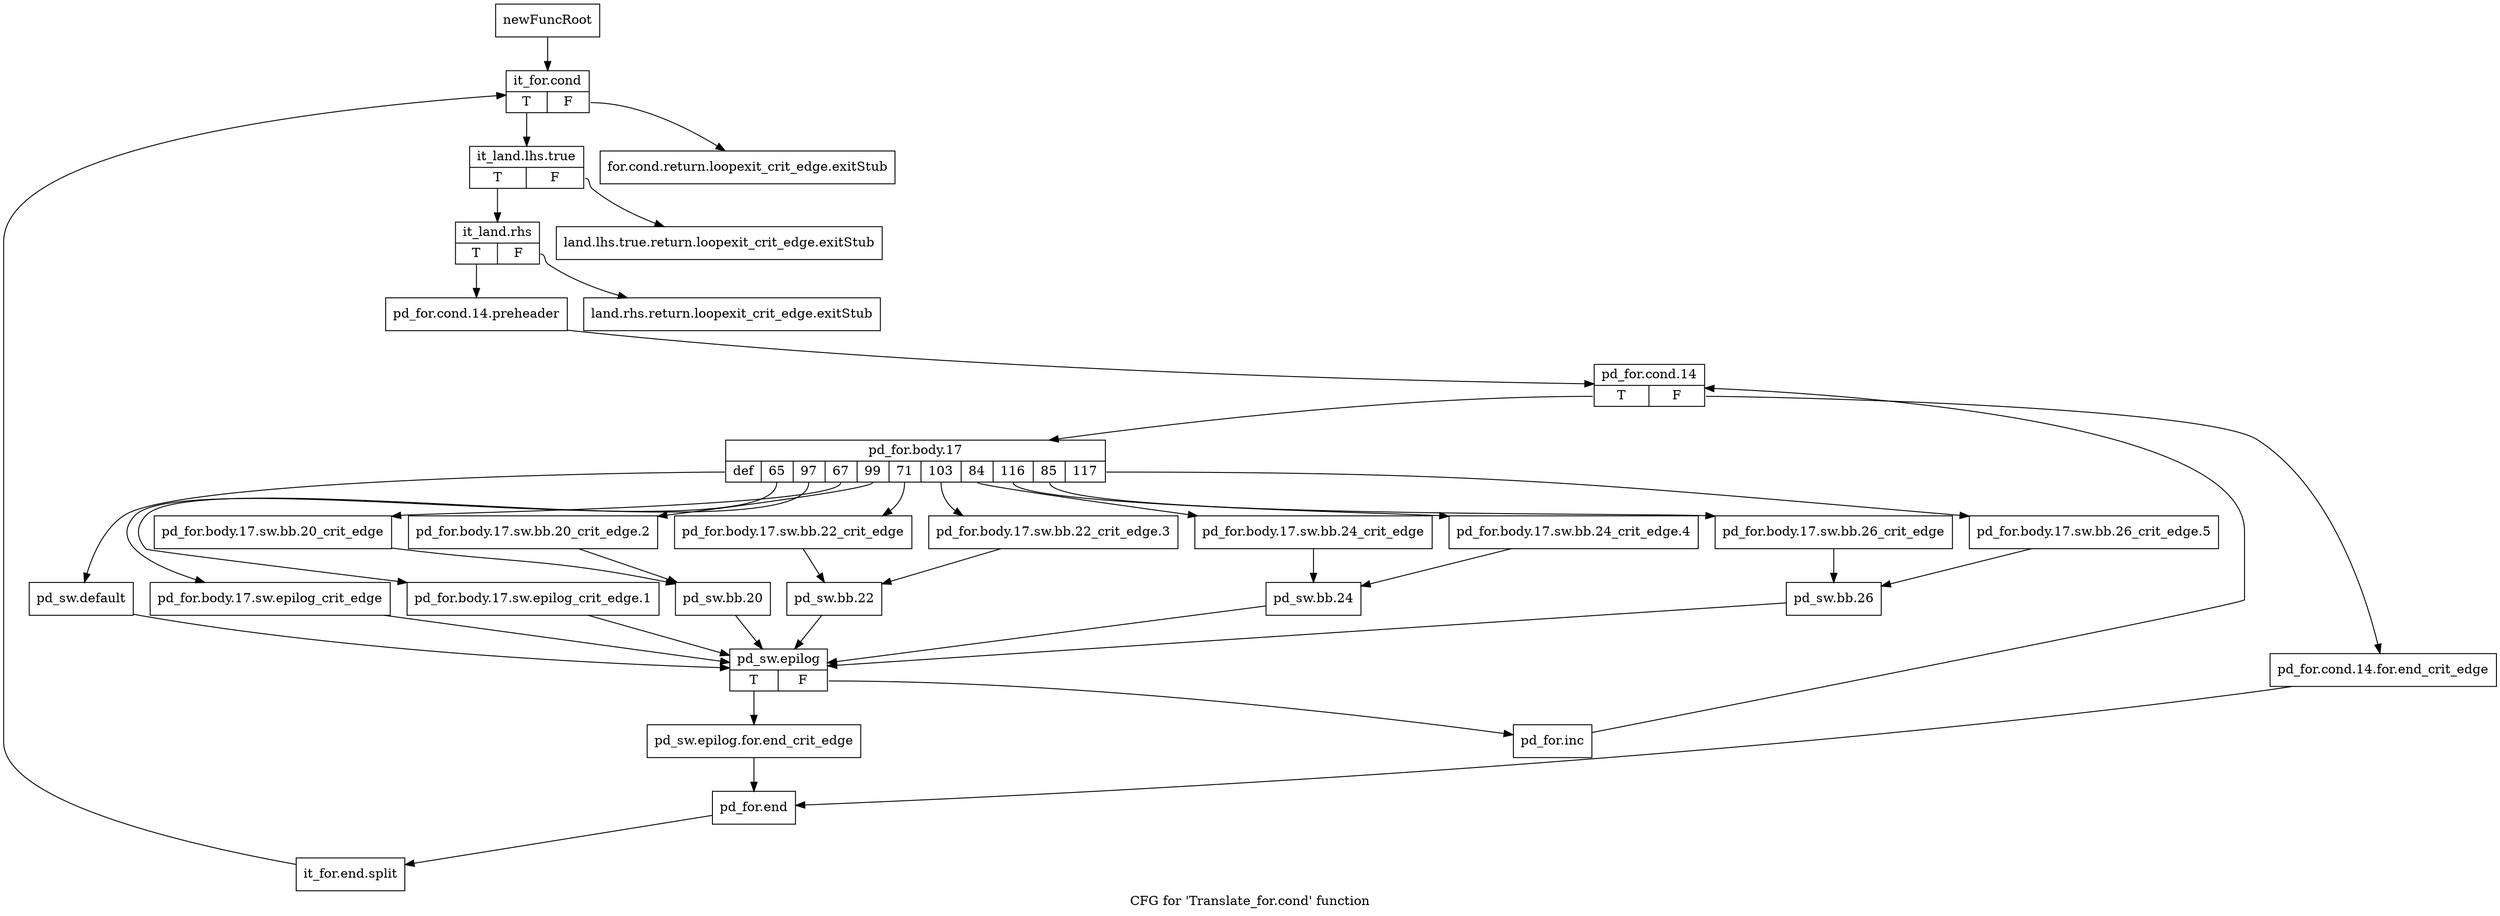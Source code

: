 digraph "CFG for 'Translate_for.cond' function" {
	label="CFG for 'Translate_for.cond' function";

	Node0x34e2ae0 [shape=record,label="{newFuncRoot}"];
	Node0x34e2ae0 -> Node0x34e2c20;
	Node0x34e2b30 [shape=record,label="{for.cond.return.loopexit_crit_edge.exitStub}"];
	Node0x34e2b80 [shape=record,label="{land.lhs.true.return.loopexit_crit_edge.exitStub}"];
	Node0x34e2bd0 [shape=record,label="{land.rhs.return.loopexit_crit_edge.exitStub}"];
	Node0x34e2c20 [shape=record,label="{it_for.cond|{<s0>T|<s1>F}}"];
	Node0x34e2c20:s0 -> Node0x34e2c70;
	Node0x34e2c20:s1 -> Node0x34e2b30;
	Node0x34e2c70 [shape=record,label="{it_land.lhs.true|{<s0>T|<s1>F}}"];
	Node0x34e2c70:s0 -> Node0x34e2cc0;
	Node0x34e2c70:s1 -> Node0x34e2b80;
	Node0x34e2cc0 [shape=record,label="{it_land.rhs|{<s0>T|<s1>F}}"];
	Node0x34e2cc0:s0 -> Node0x34e2d10;
	Node0x34e2cc0:s1 -> Node0x34e2bd0;
	Node0x34e2d10 [shape=record,label="{pd_for.cond.14.preheader}"];
	Node0x34e2d10 -> Node0x34e2d60;
	Node0x34e2d60 [shape=record,label="{pd_for.cond.14|{<s0>T|<s1>F}}"];
	Node0x34e2d60:s0 -> Node0x34e2e00;
	Node0x34e2d60:s1 -> Node0x34e2db0;
	Node0x34e2db0 [shape=record,label="{pd_for.cond.14.for.end_crit_edge}"];
	Node0x34e2db0 -> Node0x34e33f0;
	Node0x34e2e00 [shape=record,label="{pd_for.body.17|{<s0>def|<s1>65|<s2>97|<s3>67|<s4>99|<s5>71|<s6>103|<s7>84|<s8>116|<s9>85|<s10>117}}"];
	Node0x34e2e00:s0 -> Node0x34e32b0;
	Node0x34e2e00:s1 -> Node0x34e3260;
	Node0x34e2e00:s2 -> Node0x34e3210;
	Node0x34e2e00:s3 -> Node0x34e3170;
	Node0x34e2e00:s4 -> Node0x34e3120;
	Node0x34e2e00:s5 -> Node0x34e3080;
	Node0x34e2e00:s6 -> Node0x34e3030;
	Node0x34e2e00:s7 -> Node0x34e2f90;
	Node0x34e2e00:s8 -> Node0x34e2f40;
	Node0x34e2e00:s9 -> Node0x34e2ea0;
	Node0x34e2e00:s10 -> Node0x34e2e50;
	Node0x34e2e50 [shape=record,label="{pd_for.body.17.sw.bb.26_crit_edge.5}"];
	Node0x34e2e50 -> Node0x34e2ef0;
	Node0x34e2ea0 [shape=record,label="{pd_for.body.17.sw.bb.26_crit_edge}"];
	Node0x34e2ea0 -> Node0x34e2ef0;
	Node0x34e2ef0 [shape=record,label="{pd_sw.bb.26}"];
	Node0x34e2ef0 -> Node0x34e3300;
	Node0x34e2f40 [shape=record,label="{pd_for.body.17.sw.bb.24_crit_edge.4}"];
	Node0x34e2f40 -> Node0x34e2fe0;
	Node0x34e2f90 [shape=record,label="{pd_for.body.17.sw.bb.24_crit_edge}"];
	Node0x34e2f90 -> Node0x34e2fe0;
	Node0x34e2fe0 [shape=record,label="{pd_sw.bb.24}"];
	Node0x34e2fe0 -> Node0x34e3300;
	Node0x34e3030 [shape=record,label="{pd_for.body.17.sw.bb.22_crit_edge.3}"];
	Node0x34e3030 -> Node0x34e30d0;
	Node0x34e3080 [shape=record,label="{pd_for.body.17.sw.bb.22_crit_edge}"];
	Node0x34e3080 -> Node0x34e30d0;
	Node0x34e30d0 [shape=record,label="{pd_sw.bb.22}"];
	Node0x34e30d0 -> Node0x34e3300;
	Node0x34e3120 [shape=record,label="{pd_for.body.17.sw.bb.20_crit_edge.2}"];
	Node0x34e3120 -> Node0x34e31c0;
	Node0x34e3170 [shape=record,label="{pd_for.body.17.sw.bb.20_crit_edge}"];
	Node0x34e3170 -> Node0x34e31c0;
	Node0x34e31c0 [shape=record,label="{pd_sw.bb.20}"];
	Node0x34e31c0 -> Node0x34e3300;
	Node0x34e3210 [shape=record,label="{pd_for.body.17.sw.epilog_crit_edge.1}"];
	Node0x34e3210 -> Node0x34e3300;
	Node0x34e3260 [shape=record,label="{pd_for.body.17.sw.epilog_crit_edge}"];
	Node0x34e3260 -> Node0x34e3300;
	Node0x34e32b0 [shape=record,label="{pd_sw.default}"];
	Node0x34e32b0 -> Node0x34e3300;
	Node0x34e3300 [shape=record,label="{pd_sw.epilog|{<s0>T|<s1>F}}"];
	Node0x34e3300:s0 -> Node0x34e33a0;
	Node0x34e3300:s1 -> Node0x34e3350;
	Node0x34e3350 [shape=record,label="{pd_for.inc}"];
	Node0x34e3350 -> Node0x34e2d60;
	Node0x34e33a0 [shape=record,label="{pd_sw.epilog.for.end_crit_edge}"];
	Node0x34e33a0 -> Node0x34e33f0;
	Node0x34e33f0 [shape=record,label="{pd_for.end}"];
	Node0x34e33f0 -> Node0x398c000;
	Node0x398c000 [shape=record,label="{it_for.end.split}"];
	Node0x398c000 -> Node0x34e2c20;
}
